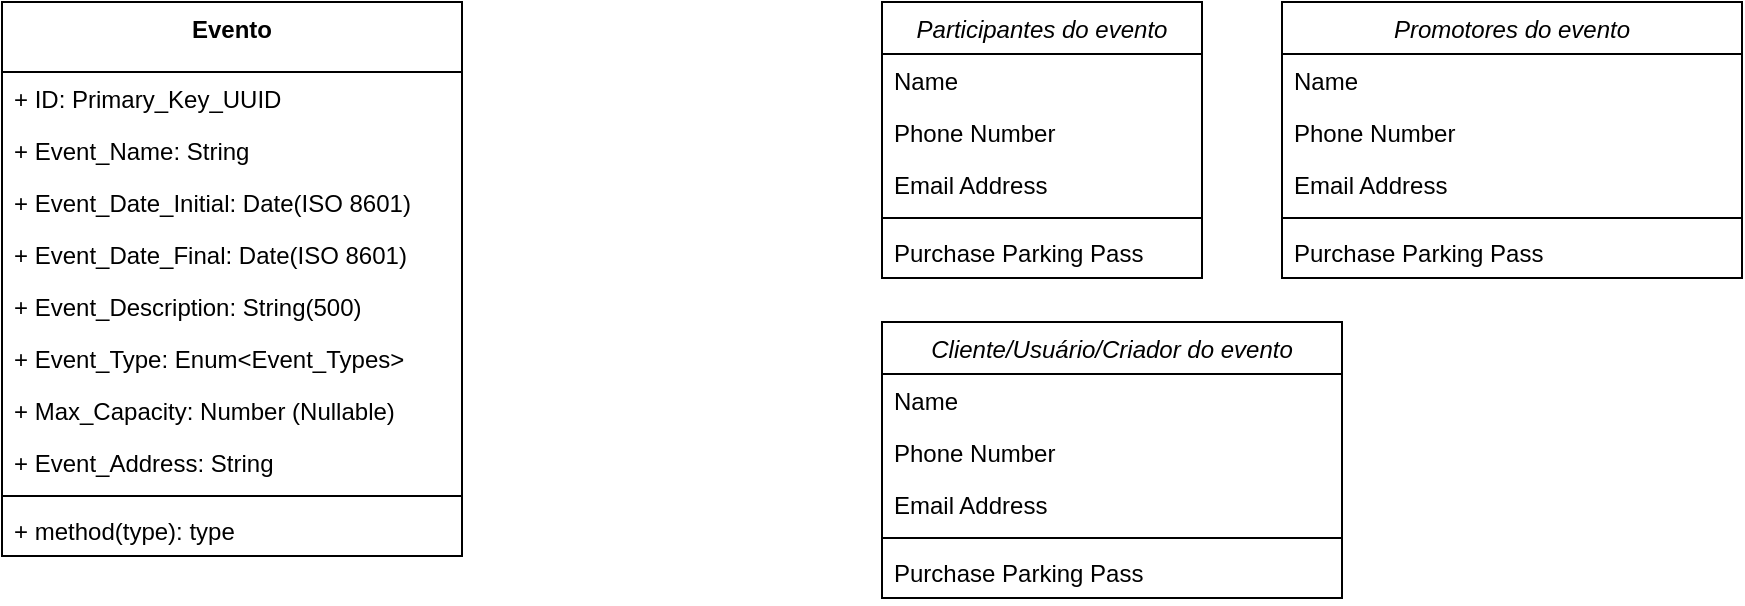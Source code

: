 <mxfile version="20.2.5" type="github">
  <diagram id="C5RBs43oDa-KdzZeNtuy" name="Page-1">
    <mxGraphModel dx="1422" dy="762" grid="1" gridSize="10" guides="1" tooltips="1" connect="1" arrows="1" fold="1" page="1" pageScale="1" pageWidth="827" pageHeight="1169" math="0" shadow="0">
      <root>
        <mxCell id="WIyWlLk6GJQsqaUBKTNV-0" />
        <mxCell id="WIyWlLk6GJQsqaUBKTNV-1" parent="WIyWlLk6GJQsqaUBKTNV-0" />
        <mxCell id="tSrxghRtSfHDAqBok6_g-0" value="Participantes do evento" style="swimlane;fontStyle=2;align=center;verticalAlign=top;childLayout=stackLayout;horizontal=1;startSize=26;horizontalStack=0;resizeParent=1;resizeLast=0;collapsible=1;marginBottom=0;rounded=0;shadow=0;strokeWidth=1;" vertex="1" parent="WIyWlLk6GJQsqaUBKTNV-1">
          <mxGeometry x="480" y="40" width="160" height="138" as="geometry">
            <mxRectangle x="230" y="140" width="160" height="26" as="alternateBounds" />
          </mxGeometry>
        </mxCell>
        <mxCell id="tSrxghRtSfHDAqBok6_g-1" value="Name" style="text;align=left;verticalAlign=top;spacingLeft=4;spacingRight=4;overflow=hidden;rotatable=0;points=[[0,0.5],[1,0.5]];portConstraint=eastwest;" vertex="1" parent="tSrxghRtSfHDAqBok6_g-0">
          <mxGeometry y="26" width="160" height="26" as="geometry" />
        </mxCell>
        <mxCell id="tSrxghRtSfHDAqBok6_g-2" value="Phone Number" style="text;align=left;verticalAlign=top;spacingLeft=4;spacingRight=4;overflow=hidden;rotatable=0;points=[[0,0.5],[1,0.5]];portConstraint=eastwest;rounded=0;shadow=0;html=0;" vertex="1" parent="tSrxghRtSfHDAqBok6_g-0">
          <mxGeometry y="52" width="160" height="26" as="geometry" />
        </mxCell>
        <mxCell id="tSrxghRtSfHDAqBok6_g-3" value="Email Address" style="text;align=left;verticalAlign=top;spacingLeft=4;spacingRight=4;overflow=hidden;rotatable=0;points=[[0,0.5],[1,0.5]];portConstraint=eastwest;rounded=0;shadow=0;html=0;" vertex="1" parent="tSrxghRtSfHDAqBok6_g-0">
          <mxGeometry y="78" width="160" height="26" as="geometry" />
        </mxCell>
        <mxCell id="tSrxghRtSfHDAqBok6_g-4" value="" style="line;html=1;strokeWidth=1;align=left;verticalAlign=middle;spacingTop=-1;spacingLeft=3;spacingRight=3;rotatable=0;labelPosition=right;points=[];portConstraint=eastwest;" vertex="1" parent="tSrxghRtSfHDAqBok6_g-0">
          <mxGeometry y="104" width="160" height="8" as="geometry" />
        </mxCell>
        <mxCell id="tSrxghRtSfHDAqBok6_g-5" value="Purchase Parking Pass" style="text;align=left;verticalAlign=top;spacingLeft=4;spacingRight=4;overflow=hidden;rotatable=0;points=[[0,0.5],[1,0.5]];portConstraint=eastwest;" vertex="1" parent="tSrxghRtSfHDAqBok6_g-0">
          <mxGeometry y="112" width="160" height="26" as="geometry" />
        </mxCell>
        <mxCell id="tSrxghRtSfHDAqBok6_g-6" value="Cliente/Usuário/Criador do evento&#xa;" style="swimlane;fontStyle=2;align=center;verticalAlign=top;childLayout=stackLayout;horizontal=1;startSize=26;horizontalStack=0;resizeParent=1;resizeLast=0;collapsible=1;marginBottom=0;rounded=0;shadow=0;strokeWidth=1;" vertex="1" parent="WIyWlLk6GJQsqaUBKTNV-1">
          <mxGeometry x="480" y="200" width="230" height="138" as="geometry">
            <mxRectangle x="230" y="140" width="160" height="26" as="alternateBounds" />
          </mxGeometry>
        </mxCell>
        <mxCell id="tSrxghRtSfHDAqBok6_g-7" value="Name" style="text;align=left;verticalAlign=top;spacingLeft=4;spacingRight=4;overflow=hidden;rotatable=0;points=[[0,0.5],[1,0.5]];portConstraint=eastwest;" vertex="1" parent="tSrxghRtSfHDAqBok6_g-6">
          <mxGeometry y="26" width="230" height="26" as="geometry" />
        </mxCell>
        <mxCell id="tSrxghRtSfHDAqBok6_g-8" value="Phone Number" style="text;align=left;verticalAlign=top;spacingLeft=4;spacingRight=4;overflow=hidden;rotatable=0;points=[[0,0.5],[1,0.5]];portConstraint=eastwest;rounded=0;shadow=0;html=0;" vertex="1" parent="tSrxghRtSfHDAqBok6_g-6">
          <mxGeometry y="52" width="230" height="26" as="geometry" />
        </mxCell>
        <mxCell id="tSrxghRtSfHDAqBok6_g-9" value="Email Address" style="text;align=left;verticalAlign=top;spacingLeft=4;spacingRight=4;overflow=hidden;rotatable=0;points=[[0,0.5],[1,0.5]];portConstraint=eastwest;rounded=0;shadow=0;html=0;" vertex="1" parent="tSrxghRtSfHDAqBok6_g-6">
          <mxGeometry y="78" width="230" height="26" as="geometry" />
        </mxCell>
        <mxCell id="tSrxghRtSfHDAqBok6_g-10" value="" style="line;html=1;strokeWidth=1;align=left;verticalAlign=middle;spacingTop=-1;spacingLeft=3;spacingRight=3;rotatable=0;labelPosition=right;points=[];portConstraint=eastwest;" vertex="1" parent="tSrxghRtSfHDAqBok6_g-6">
          <mxGeometry y="104" width="230" height="8" as="geometry" />
        </mxCell>
        <mxCell id="tSrxghRtSfHDAqBok6_g-11" value="Purchase Parking Pass" style="text;align=left;verticalAlign=top;spacingLeft=4;spacingRight=4;overflow=hidden;rotatable=0;points=[[0,0.5],[1,0.5]];portConstraint=eastwest;" vertex="1" parent="tSrxghRtSfHDAqBok6_g-6">
          <mxGeometry y="112" width="230" height="26" as="geometry" />
        </mxCell>
        <mxCell id="tSrxghRtSfHDAqBok6_g-12" value="Promotores do evento" style="swimlane;fontStyle=2;align=center;verticalAlign=top;childLayout=stackLayout;horizontal=1;startSize=26;horizontalStack=0;resizeParent=1;resizeLast=0;collapsible=1;marginBottom=0;rounded=0;shadow=0;strokeWidth=1;" vertex="1" parent="WIyWlLk6GJQsqaUBKTNV-1">
          <mxGeometry x="680" y="40" width="230" height="138" as="geometry">
            <mxRectangle x="230" y="140" width="160" height="26" as="alternateBounds" />
          </mxGeometry>
        </mxCell>
        <mxCell id="tSrxghRtSfHDAqBok6_g-13" value="Name" style="text;align=left;verticalAlign=top;spacingLeft=4;spacingRight=4;overflow=hidden;rotatable=0;points=[[0,0.5],[1,0.5]];portConstraint=eastwest;" vertex="1" parent="tSrxghRtSfHDAqBok6_g-12">
          <mxGeometry y="26" width="230" height="26" as="geometry" />
        </mxCell>
        <mxCell id="tSrxghRtSfHDAqBok6_g-14" value="Phone Number" style="text;align=left;verticalAlign=top;spacingLeft=4;spacingRight=4;overflow=hidden;rotatable=0;points=[[0,0.5],[1,0.5]];portConstraint=eastwest;rounded=0;shadow=0;html=0;" vertex="1" parent="tSrxghRtSfHDAqBok6_g-12">
          <mxGeometry y="52" width="230" height="26" as="geometry" />
        </mxCell>
        <mxCell id="tSrxghRtSfHDAqBok6_g-15" value="Email Address" style="text;align=left;verticalAlign=top;spacingLeft=4;spacingRight=4;overflow=hidden;rotatable=0;points=[[0,0.5],[1,0.5]];portConstraint=eastwest;rounded=0;shadow=0;html=0;" vertex="1" parent="tSrxghRtSfHDAqBok6_g-12">
          <mxGeometry y="78" width="230" height="26" as="geometry" />
        </mxCell>
        <mxCell id="tSrxghRtSfHDAqBok6_g-16" value="" style="line;html=1;strokeWidth=1;align=left;verticalAlign=middle;spacingTop=-1;spacingLeft=3;spacingRight=3;rotatable=0;labelPosition=right;points=[];portConstraint=eastwest;" vertex="1" parent="tSrxghRtSfHDAqBok6_g-12">
          <mxGeometry y="104" width="230" height="8" as="geometry" />
        </mxCell>
        <mxCell id="tSrxghRtSfHDAqBok6_g-17" value="Purchase Parking Pass" style="text;align=left;verticalAlign=top;spacingLeft=4;spacingRight=4;overflow=hidden;rotatable=0;points=[[0,0.5],[1,0.5]];portConstraint=eastwest;" vertex="1" parent="tSrxghRtSfHDAqBok6_g-12">
          <mxGeometry y="112" width="230" height="26" as="geometry" />
        </mxCell>
        <mxCell id="tSrxghRtSfHDAqBok6_g-20" value="Evento" style="swimlane;fontStyle=1;align=center;verticalAlign=top;childLayout=stackLayout;horizontal=1;startSize=35;horizontalStack=0;resizeParent=1;resizeParentMax=0;resizeLast=0;collapsible=1;marginBottom=0;rounded=0;arcSize=21;resizeWidth=1;resizeHeight=1;" vertex="1" parent="WIyWlLk6GJQsqaUBKTNV-1">
          <mxGeometry x="40" y="40" width="230" height="277" as="geometry" />
        </mxCell>
        <mxCell id="tSrxghRtSfHDAqBok6_g-31" value="+ ID: Primary_Key_UUID" style="text;strokeColor=none;fillColor=none;align=left;verticalAlign=top;spacingLeft=4;spacingRight=4;overflow=hidden;rotatable=0;points=[[0,0.5],[1,0.5]];portConstraint=eastwest;rounded=0;" vertex="1" parent="tSrxghRtSfHDAqBok6_g-20">
          <mxGeometry y="35" width="230" height="26" as="geometry" />
        </mxCell>
        <mxCell id="tSrxghRtSfHDAqBok6_g-21" value="+ Event_Name: String&#xa;" style="text;strokeColor=none;fillColor=none;align=left;verticalAlign=top;spacingLeft=4;spacingRight=4;overflow=hidden;rotatable=0;points=[[0,0.5],[1,0.5]];portConstraint=eastwest;rounded=0;" vertex="1" parent="tSrxghRtSfHDAqBok6_g-20">
          <mxGeometry y="61" width="230" height="26" as="geometry" />
        </mxCell>
        <mxCell id="tSrxghRtSfHDAqBok6_g-28" value="+ Event_Date_Initial: Date(ISO 8601)" style="text;strokeColor=none;fillColor=none;align=left;verticalAlign=top;spacingLeft=4;spacingRight=4;overflow=hidden;rotatable=0;points=[[0,0.5],[1,0.5]];portConstraint=eastwest;rounded=0;" vertex="1" parent="tSrxghRtSfHDAqBok6_g-20">
          <mxGeometry y="87" width="230" height="26" as="geometry" />
        </mxCell>
        <mxCell id="tSrxghRtSfHDAqBok6_g-29" value="+ Event_Date_Final: Date(ISO 8601)" style="text;strokeColor=none;fillColor=none;align=left;verticalAlign=top;spacingLeft=4;spacingRight=4;overflow=hidden;rotatable=0;points=[[0,0.5],[1,0.5]];portConstraint=eastwest;rounded=0;" vertex="1" parent="tSrxghRtSfHDAqBok6_g-20">
          <mxGeometry y="113" width="230" height="26" as="geometry" />
        </mxCell>
        <mxCell id="tSrxghRtSfHDAqBok6_g-30" value="+ Event_Description: String(500)&#xa;" style="text;strokeColor=none;fillColor=none;align=left;verticalAlign=top;spacingLeft=4;spacingRight=4;overflow=hidden;rotatable=0;points=[[0,0.5],[1,0.5]];portConstraint=eastwest;rounded=0;" vertex="1" parent="tSrxghRtSfHDAqBok6_g-20">
          <mxGeometry y="139" width="230" height="26" as="geometry" />
        </mxCell>
        <mxCell id="tSrxghRtSfHDAqBok6_g-32" value="+ Event_Type: Enum&lt;Event_Types&gt;&#xa;" style="text;strokeColor=none;fillColor=none;align=left;verticalAlign=top;spacingLeft=4;spacingRight=4;overflow=hidden;rotatable=0;points=[[0,0.5],[1,0.5]];portConstraint=eastwest;rounded=0;" vertex="1" parent="tSrxghRtSfHDAqBok6_g-20">
          <mxGeometry y="165" width="230" height="26" as="geometry" />
        </mxCell>
        <mxCell id="tSrxghRtSfHDAqBok6_g-35" value="+ Max_Capacity: Number (Nullable)" style="text;strokeColor=none;fillColor=none;align=left;verticalAlign=top;spacingLeft=4;spacingRight=4;overflow=hidden;rotatable=0;points=[[0,0.5],[1,0.5]];portConstraint=eastwest;rounded=0;" vertex="1" parent="tSrxghRtSfHDAqBok6_g-20">
          <mxGeometry y="191" width="230" height="26" as="geometry" />
        </mxCell>
        <mxCell id="tSrxghRtSfHDAqBok6_g-36" value="+ Event_Address: String" style="text;strokeColor=none;fillColor=none;align=left;verticalAlign=top;spacingLeft=4;spacingRight=4;overflow=hidden;rotatable=0;points=[[0,0.5],[1,0.5]];portConstraint=eastwest;rounded=0;" vertex="1" parent="tSrxghRtSfHDAqBok6_g-20">
          <mxGeometry y="217" width="230" height="26" as="geometry" />
        </mxCell>
        <mxCell id="tSrxghRtSfHDAqBok6_g-22" value="" style="line;strokeWidth=1;fillColor=none;align=left;verticalAlign=middle;spacingTop=-1;spacingLeft=3;spacingRight=3;rotatable=0;labelPosition=right;points=[];portConstraint=eastwest;rounded=0;" vertex="1" parent="tSrxghRtSfHDAqBok6_g-20">
          <mxGeometry y="243" width="230" height="8" as="geometry" />
        </mxCell>
        <mxCell id="tSrxghRtSfHDAqBok6_g-23" value="+ method(type): type" style="text;strokeColor=none;fillColor=none;align=left;verticalAlign=top;spacingLeft=4;spacingRight=4;overflow=hidden;rotatable=0;points=[[0,0.5],[1,0.5]];portConstraint=eastwest;rounded=0;" vertex="1" parent="tSrxghRtSfHDAqBok6_g-20">
          <mxGeometry y="251" width="230" height="26" as="geometry" />
        </mxCell>
      </root>
    </mxGraphModel>
  </diagram>
</mxfile>
